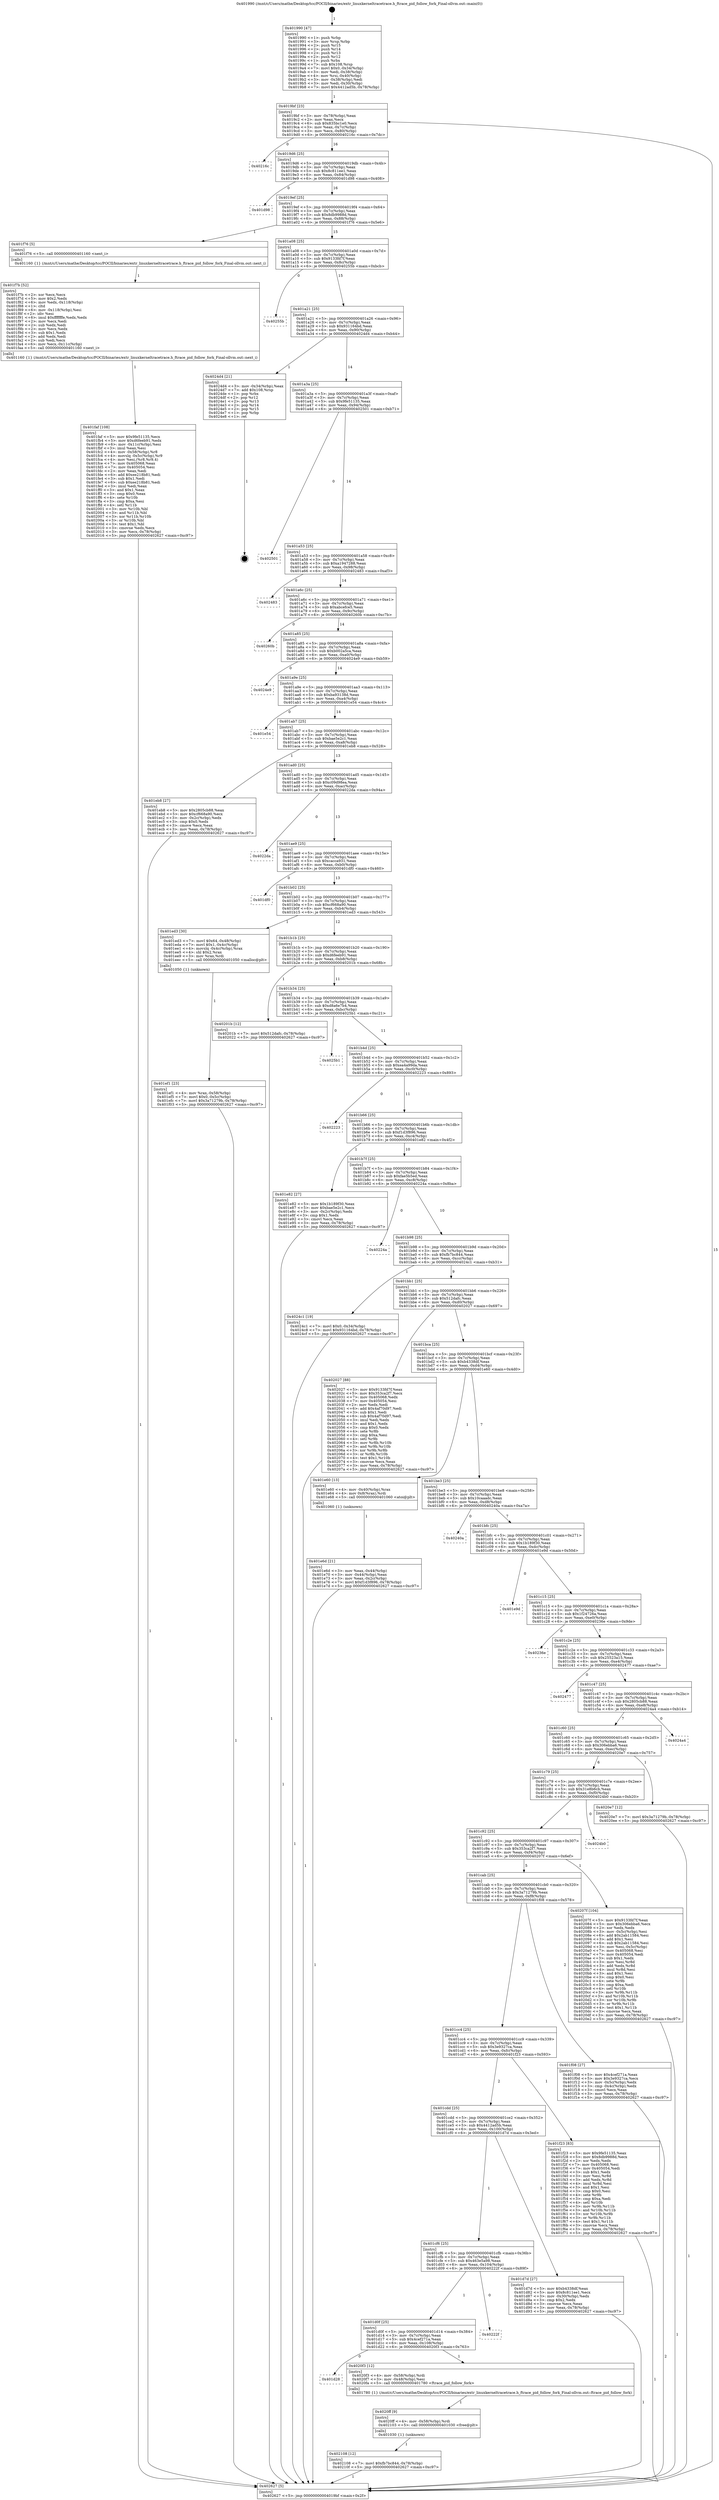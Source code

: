 digraph "0x401990" {
  label = "0x401990 (/mnt/c/Users/mathe/Desktop/tcc/POCII/binaries/extr_linuxkerneltracetrace.h_ftrace_pid_follow_fork_Final-ollvm.out::main(0))"
  labelloc = "t"
  node[shape=record]

  Entry [label="",width=0.3,height=0.3,shape=circle,fillcolor=black,style=filled]
  "0x4019bf" [label="{
     0x4019bf [23]\l
     | [instrs]\l
     &nbsp;&nbsp;0x4019bf \<+3\>: mov -0x78(%rbp),%eax\l
     &nbsp;&nbsp;0x4019c2 \<+2\>: mov %eax,%ecx\l
     &nbsp;&nbsp;0x4019c4 \<+6\>: sub $0x835bc1e0,%ecx\l
     &nbsp;&nbsp;0x4019ca \<+3\>: mov %eax,-0x7c(%rbp)\l
     &nbsp;&nbsp;0x4019cd \<+3\>: mov %ecx,-0x80(%rbp)\l
     &nbsp;&nbsp;0x4019d0 \<+6\>: je 000000000040216c \<main+0x7dc\>\l
  }"]
  "0x40216c" [label="{
     0x40216c\l
  }", style=dashed]
  "0x4019d6" [label="{
     0x4019d6 [25]\l
     | [instrs]\l
     &nbsp;&nbsp;0x4019d6 \<+5\>: jmp 00000000004019db \<main+0x4b\>\l
     &nbsp;&nbsp;0x4019db \<+3\>: mov -0x7c(%rbp),%eax\l
     &nbsp;&nbsp;0x4019de \<+5\>: sub $0x8c811ee1,%eax\l
     &nbsp;&nbsp;0x4019e3 \<+6\>: mov %eax,-0x84(%rbp)\l
     &nbsp;&nbsp;0x4019e9 \<+6\>: je 0000000000401d98 \<main+0x408\>\l
  }"]
  Exit [label="",width=0.3,height=0.3,shape=circle,fillcolor=black,style=filled,peripheries=2]
  "0x401d98" [label="{
     0x401d98\l
  }", style=dashed]
  "0x4019ef" [label="{
     0x4019ef [25]\l
     | [instrs]\l
     &nbsp;&nbsp;0x4019ef \<+5\>: jmp 00000000004019f4 \<main+0x64\>\l
     &nbsp;&nbsp;0x4019f4 \<+3\>: mov -0x7c(%rbp),%eax\l
     &nbsp;&nbsp;0x4019f7 \<+5\>: sub $0x8db9988d,%eax\l
     &nbsp;&nbsp;0x4019fc \<+6\>: mov %eax,-0x88(%rbp)\l
     &nbsp;&nbsp;0x401a02 \<+6\>: je 0000000000401f76 \<main+0x5e6\>\l
  }"]
  "0x402108" [label="{
     0x402108 [12]\l
     | [instrs]\l
     &nbsp;&nbsp;0x402108 \<+7\>: movl $0xfb7bc844,-0x78(%rbp)\l
     &nbsp;&nbsp;0x40210f \<+5\>: jmp 0000000000402627 \<main+0xc97\>\l
  }"]
  "0x401f76" [label="{
     0x401f76 [5]\l
     | [instrs]\l
     &nbsp;&nbsp;0x401f76 \<+5\>: call 0000000000401160 \<next_i\>\l
     | [calls]\l
     &nbsp;&nbsp;0x401160 \{1\} (/mnt/c/Users/mathe/Desktop/tcc/POCII/binaries/extr_linuxkerneltracetrace.h_ftrace_pid_follow_fork_Final-ollvm.out::next_i)\l
  }"]
  "0x401a08" [label="{
     0x401a08 [25]\l
     | [instrs]\l
     &nbsp;&nbsp;0x401a08 \<+5\>: jmp 0000000000401a0d \<main+0x7d\>\l
     &nbsp;&nbsp;0x401a0d \<+3\>: mov -0x7c(%rbp),%eax\l
     &nbsp;&nbsp;0x401a10 \<+5\>: sub $0x9133fd7f,%eax\l
     &nbsp;&nbsp;0x401a15 \<+6\>: mov %eax,-0x8c(%rbp)\l
     &nbsp;&nbsp;0x401a1b \<+6\>: je 000000000040255b \<main+0xbcb\>\l
  }"]
  "0x4020ff" [label="{
     0x4020ff [9]\l
     | [instrs]\l
     &nbsp;&nbsp;0x4020ff \<+4\>: mov -0x58(%rbp),%rdi\l
     &nbsp;&nbsp;0x402103 \<+5\>: call 0000000000401030 \<free@plt\>\l
     | [calls]\l
     &nbsp;&nbsp;0x401030 \{1\} (unknown)\l
  }"]
  "0x40255b" [label="{
     0x40255b\l
  }", style=dashed]
  "0x401a21" [label="{
     0x401a21 [25]\l
     | [instrs]\l
     &nbsp;&nbsp;0x401a21 \<+5\>: jmp 0000000000401a26 \<main+0x96\>\l
     &nbsp;&nbsp;0x401a26 \<+3\>: mov -0x7c(%rbp),%eax\l
     &nbsp;&nbsp;0x401a29 \<+5\>: sub $0x931164bd,%eax\l
     &nbsp;&nbsp;0x401a2e \<+6\>: mov %eax,-0x90(%rbp)\l
     &nbsp;&nbsp;0x401a34 \<+6\>: je 00000000004024d4 \<main+0xb44\>\l
  }"]
  "0x401d28" [label="{
     0x401d28\l
  }", style=dashed]
  "0x4024d4" [label="{
     0x4024d4 [21]\l
     | [instrs]\l
     &nbsp;&nbsp;0x4024d4 \<+3\>: mov -0x34(%rbp),%eax\l
     &nbsp;&nbsp;0x4024d7 \<+7\>: add $0x108,%rsp\l
     &nbsp;&nbsp;0x4024de \<+1\>: pop %rbx\l
     &nbsp;&nbsp;0x4024df \<+2\>: pop %r12\l
     &nbsp;&nbsp;0x4024e1 \<+2\>: pop %r13\l
     &nbsp;&nbsp;0x4024e3 \<+2\>: pop %r14\l
     &nbsp;&nbsp;0x4024e5 \<+2\>: pop %r15\l
     &nbsp;&nbsp;0x4024e7 \<+1\>: pop %rbp\l
     &nbsp;&nbsp;0x4024e8 \<+1\>: ret\l
  }"]
  "0x401a3a" [label="{
     0x401a3a [25]\l
     | [instrs]\l
     &nbsp;&nbsp;0x401a3a \<+5\>: jmp 0000000000401a3f \<main+0xaf\>\l
     &nbsp;&nbsp;0x401a3f \<+3\>: mov -0x7c(%rbp),%eax\l
     &nbsp;&nbsp;0x401a42 \<+5\>: sub $0x9fe51135,%eax\l
     &nbsp;&nbsp;0x401a47 \<+6\>: mov %eax,-0x94(%rbp)\l
     &nbsp;&nbsp;0x401a4d \<+6\>: je 0000000000402501 \<main+0xb71\>\l
  }"]
  "0x4020f3" [label="{
     0x4020f3 [12]\l
     | [instrs]\l
     &nbsp;&nbsp;0x4020f3 \<+4\>: mov -0x58(%rbp),%rdi\l
     &nbsp;&nbsp;0x4020f7 \<+3\>: mov -0x48(%rbp),%esi\l
     &nbsp;&nbsp;0x4020fa \<+5\>: call 0000000000401780 \<ftrace_pid_follow_fork\>\l
     | [calls]\l
     &nbsp;&nbsp;0x401780 \{1\} (/mnt/c/Users/mathe/Desktop/tcc/POCII/binaries/extr_linuxkerneltracetrace.h_ftrace_pid_follow_fork_Final-ollvm.out::ftrace_pid_follow_fork)\l
  }"]
  "0x402501" [label="{
     0x402501\l
  }", style=dashed]
  "0x401a53" [label="{
     0x401a53 [25]\l
     | [instrs]\l
     &nbsp;&nbsp;0x401a53 \<+5\>: jmp 0000000000401a58 \<main+0xc8\>\l
     &nbsp;&nbsp;0x401a58 \<+3\>: mov -0x7c(%rbp),%eax\l
     &nbsp;&nbsp;0x401a5b \<+5\>: sub $0xa1947288,%eax\l
     &nbsp;&nbsp;0x401a60 \<+6\>: mov %eax,-0x98(%rbp)\l
     &nbsp;&nbsp;0x401a66 \<+6\>: je 0000000000402483 \<main+0xaf3\>\l
  }"]
  "0x401d0f" [label="{
     0x401d0f [25]\l
     | [instrs]\l
     &nbsp;&nbsp;0x401d0f \<+5\>: jmp 0000000000401d14 \<main+0x384\>\l
     &nbsp;&nbsp;0x401d14 \<+3\>: mov -0x7c(%rbp),%eax\l
     &nbsp;&nbsp;0x401d17 \<+5\>: sub $0x4cef271a,%eax\l
     &nbsp;&nbsp;0x401d1c \<+6\>: mov %eax,-0x108(%rbp)\l
     &nbsp;&nbsp;0x401d22 \<+6\>: je 00000000004020f3 \<main+0x763\>\l
  }"]
  "0x402483" [label="{
     0x402483\l
  }", style=dashed]
  "0x401a6c" [label="{
     0x401a6c [25]\l
     | [instrs]\l
     &nbsp;&nbsp;0x401a6c \<+5\>: jmp 0000000000401a71 \<main+0xe1\>\l
     &nbsp;&nbsp;0x401a71 \<+3\>: mov -0x7c(%rbp),%eax\l
     &nbsp;&nbsp;0x401a74 \<+5\>: sub $0xabcefce5,%eax\l
     &nbsp;&nbsp;0x401a79 \<+6\>: mov %eax,-0x9c(%rbp)\l
     &nbsp;&nbsp;0x401a7f \<+6\>: je 000000000040260b \<main+0xc7b\>\l
  }"]
  "0x40222f" [label="{
     0x40222f\l
  }", style=dashed]
  "0x40260b" [label="{
     0x40260b\l
  }", style=dashed]
  "0x401a85" [label="{
     0x401a85 [25]\l
     | [instrs]\l
     &nbsp;&nbsp;0x401a85 \<+5\>: jmp 0000000000401a8a \<main+0xfa\>\l
     &nbsp;&nbsp;0x401a8a \<+3\>: mov -0x7c(%rbp),%eax\l
     &nbsp;&nbsp;0x401a8d \<+5\>: sub $0xb002a5ca,%eax\l
     &nbsp;&nbsp;0x401a92 \<+6\>: mov %eax,-0xa0(%rbp)\l
     &nbsp;&nbsp;0x401a98 \<+6\>: je 00000000004024e9 \<main+0xb59\>\l
  }"]
  "0x401faf" [label="{
     0x401faf [108]\l
     | [instrs]\l
     &nbsp;&nbsp;0x401faf \<+5\>: mov $0x9fe51135,%ecx\l
     &nbsp;&nbsp;0x401fb4 \<+5\>: mov $0xd6feeb91,%edx\l
     &nbsp;&nbsp;0x401fb9 \<+6\>: mov -0x11c(%rbp),%esi\l
     &nbsp;&nbsp;0x401fbf \<+3\>: imul %eax,%esi\l
     &nbsp;&nbsp;0x401fc2 \<+4\>: mov -0x58(%rbp),%r8\l
     &nbsp;&nbsp;0x401fc6 \<+4\>: movslq -0x5c(%rbp),%r9\l
     &nbsp;&nbsp;0x401fca \<+4\>: mov %esi,(%r8,%r9,4)\l
     &nbsp;&nbsp;0x401fce \<+7\>: mov 0x405068,%eax\l
     &nbsp;&nbsp;0x401fd5 \<+7\>: mov 0x405054,%esi\l
     &nbsp;&nbsp;0x401fdc \<+2\>: mov %eax,%edi\l
     &nbsp;&nbsp;0x401fde \<+6\>: add $0xee218b81,%edi\l
     &nbsp;&nbsp;0x401fe4 \<+3\>: sub $0x1,%edi\l
     &nbsp;&nbsp;0x401fe7 \<+6\>: sub $0xee218b81,%edi\l
     &nbsp;&nbsp;0x401fed \<+3\>: imul %edi,%eax\l
     &nbsp;&nbsp;0x401ff0 \<+3\>: and $0x1,%eax\l
     &nbsp;&nbsp;0x401ff3 \<+3\>: cmp $0x0,%eax\l
     &nbsp;&nbsp;0x401ff6 \<+4\>: sete %r10b\l
     &nbsp;&nbsp;0x401ffa \<+3\>: cmp $0xa,%esi\l
     &nbsp;&nbsp;0x401ffd \<+4\>: setl %r11b\l
     &nbsp;&nbsp;0x402001 \<+3\>: mov %r10b,%bl\l
     &nbsp;&nbsp;0x402004 \<+3\>: and %r11b,%bl\l
     &nbsp;&nbsp;0x402007 \<+3\>: xor %r11b,%r10b\l
     &nbsp;&nbsp;0x40200a \<+3\>: or %r10b,%bl\l
     &nbsp;&nbsp;0x40200d \<+3\>: test $0x1,%bl\l
     &nbsp;&nbsp;0x402010 \<+3\>: cmovne %edx,%ecx\l
     &nbsp;&nbsp;0x402013 \<+3\>: mov %ecx,-0x78(%rbp)\l
     &nbsp;&nbsp;0x402016 \<+5\>: jmp 0000000000402627 \<main+0xc97\>\l
  }"]
  "0x4024e9" [label="{
     0x4024e9\l
  }", style=dashed]
  "0x401a9e" [label="{
     0x401a9e [25]\l
     | [instrs]\l
     &nbsp;&nbsp;0x401a9e \<+5\>: jmp 0000000000401aa3 \<main+0x113\>\l
     &nbsp;&nbsp;0x401aa3 \<+3\>: mov -0x7c(%rbp),%eax\l
     &nbsp;&nbsp;0x401aa6 \<+5\>: sub $0xba93138d,%eax\l
     &nbsp;&nbsp;0x401aab \<+6\>: mov %eax,-0xa4(%rbp)\l
     &nbsp;&nbsp;0x401ab1 \<+6\>: je 0000000000401e54 \<main+0x4c4\>\l
  }"]
  "0x401f7b" [label="{
     0x401f7b [52]\l
     | [instrs]\l
     &nbsp;&nbsp;0x401f7b \<+2\>: xor %ecx,%ecx\l
     &nbsp;&nbsp;0x401f7d \<+5\>: mov $0x2,%edx\l
     &nbsp;&nbsp;0x401f82 \<+6\>: mov %edx,-0x118(%rbp)\l
     &nbsp;&nbsp;0x401f88 \<+1\>: cltd\l
     &nbsp;&nbsp;0x401f89 \<+6\>: mov -0x118(%rbp),%esi\l
     &nbsp;&nbsp;0x401f8f \<+2\>: idiv %esi\l
     &nbsp;&nbsp;0x401f91 \<+6\>: imul $0xfffffffe,%edx,%edx\l
     &nbsp;&nbsp;0x401f97 \<+2\>: mov %ecx,%edi\l
     &nbsp;&nbsp;0x401f99 \<+2\>: sub %edx,%edi\l
     &nbsp;&nbsp;0x401f9b \<+2\>: mov %ecx,%edx\l
     &nbsp;&nbsp;0x401f9d \<+3\>: sub $0x1,%edx\l
     &nbsp;&nbsp;0x401fa0 \<+2\>: add %edx,%edi\l
     &nbsp;&nbsp;0x401fa2 \<+2\>: sub %edi,%ecx\l
     &nbsp;&nbsp;0x401fa4 \<+6\>: mov %ecx,-0x11c(%rbp)\l
     &nbsp;&nbsp;0x401faa \<+5\>: call 0000000000401160 \<next_i\>\l
     | [calls]\l
     &nbsp;&nbsp;0x401160 \{1\} (/mnt/c/Users/mathe/Desktop/tcc/POCII/binaries/extr_linuxkerneltracetrace.h_ftrace_pid_follow_fork_Final-ollvm.out::next_i)\l
  }"]
  "0x401e54" [label="{
     0x401e54\l
  }", style=dashed]
  "0x401ab7" [label="{
     0x401ab7 [25]\l
     | [instrs]\l
     &nbsp;&nbsp;0x401ab7 \<+5\>: jmp 0000000000401abc \<main+0x12c\>\l
     &nbsp;&nbsp;0x401abc \<+3\>: mov -0x7c(%rbp),%eax\l
     &nbsp;&nbsp;0x401abf \<+5\>: sub $0xbae5e2c1,%eax\l
     &nbsp;&nbsp;0x401ac4 \<+6\>: mov %eax,-0xa8(%rbp)\l
     &nbsp;&nbsp;0x401aca \<+6\>: je 0000000000401eb8 \<main+0x528\>\l
  }"]
  "0x401ef1" [label="{
     0x401ef1 [23]\l
     | [instrs]\l
     &nbsp;&nbsp;0x401ef1 \<+4\>: mov %rax,-0x58(%rbp)\l
     &nbsp;&nbsp;0x401ef5 \<+7\>: movl $0x0,-0x5c(%rbp)\l
     &nbsp;&nbsp;0x401efc \<+7\>: movl $0x3a71279b,-0x78(%rbp)\l
     &nbsp;&nbsp;0x401f03 \<+5\>: jmp 0000000000402627 \<main+0xc97\>\l
  }"]
  "0x401eb8" [label="{
     0x401eb8 [27]\l
     | [instrs]\l
     &nbsp;&nbsp;0x401eb8 \<+5\>: mov $0x2805cb88,%eax\l
     &nbsp;&nbsp;0x401ebd \<+5\>: mov $0xcf668a90,%ecx\l
     &nbsp;&nbsp;0x401ec2 \<+3\>: mov -0x2c(%rbp),%edx\l
     &nbsp;&nbsp;0x401ec5 \<+3\>: cmp $0x0,%edx\l
     &nbsp;&nbsp;0x401ec8 \<+3\>: cmove %ecx,%eax\l
     &nbsp;&nbsp;0x401ecb \<+3\>: mov %eax,-0x78(%rbp)\l
     &nbsp;&nbsp;0x401ece \<+5\>: jmp 0000000000402627 \<main+0xc97\>\l
  }"]
  "0x401ad0" [label="{
     0x401ad0 [25]\l
     | [instrs]\l
     &nbsp;&nbsp;0x401ad0 \<+5\>: jmp 0000000000401ad5 \<main+0x145\>\l
     &nbsp;&nbsp;0x401ad5 \<+3\>: mov -0x7c(%rbp),%eax\l
     &nbsp;&nbsp;0x401ad8 \<+5\>: sub $0xc09d98ea,%eax\l
     &nbsp;&nbsp;0x401add \<+6\>: mov %eax,-0xac(%rbp)\l
     &nbsp;&nbsp;0x401ae3 \<+6\>: je 00000000004022da \<main+0x94a\>\l
  }"]
  "0x401e6d" [label="{
     0x401e6d [21]\l
     | [instrs]\l
     &nbsp;&nbsp;0x401e6d \<+3\>: mov %eax,-0x44(%rbp)\l
     &nbsp;&nbsp;0x401e70 \<+3\>: mov -0x44(%rbp),%eax\l
     &nbsp;&nbsp;0x401e73 \<+3\>: mov %eax,-0x2c(%rbp)\l
     &nbsp;&nbsp;0x401e76 \<+7\>: movl $0xf1d3f896,-0x78(%rbp)\l
     &nbsp;&nbsp;0x401e7d \<+5\>: jmp 0000000000402627 \<main+0xc97\>\l
  }"]
  "0x4022da" [label="{
     0x4022da\l
  }", style=dashed]
  "0x401ae9" [label="{
     0x401ae9 [25]\l
     | [instrs]\l
     &nbsp;&nbsp;0x401ae9 \<+5\>: jmp 0000000000401aee \<main+0x15e\>\l
     &nbsp;&nbsp;0x401aee \<+3\>: mov -0x7c(%rbp),%eax\l
     &nbsp;&nbsp;0x401af1 \<+5\>: sub $0xcacca931,%eax\l
     &nbsp;&nbsp;0x401af6 \<+6\>: mov %eax,-0xb0(%rbp)\l
     &nbsp;&nbsp;0x401afc \<+6\>: je 0000000000401df0 \<main+0x460\>\l
  }"]
  "0x401990" [label="{
     0x401990 [47]\l
     | [instrs]\l
     &nbsp;&nbsp;0x401990 \<+1\>: push %rbp\l
     &nbsp;&nbsp;0x401991 \<+3\>: mov %rsp,%rbp\l
     &nbsp;&nbsp;0x401994 \<+2\>: push %r15\l
     &nbsp;&nbsp;0x401996 \<+2\>: push %r14\l
     &nbsp;&nbsp;0x401998 \<+2\>: push %r13\l
     &nbsp;&nbsp;0x40199a \<+2\>: push %r12\l
     &nbsp;&nbsp;0x40199c \<+1\>: push %rbx\l
     &nbsp;&nbsp;0x40199d \<+7\>: sub $0x108,%rsp\l
     &nbsp;&nbsp;0x4019a4 \<+7\>: movl $0x0,-0x34(%rbp)\l
     &nbsp;&nbsp;0x4019ab \<+3\>: mov %edi,-0x38(%rbp)\l
     &nbsp;&nbsp;0x4019ae \<+4\>: mov %rsi,-0x40(%rbp)\l
     &nbsp;&nbsp;0x4019b2 \<+3\>: mov -0x38(%rbp),%edi\l
     &nbsp;&nbsp;0x4019b5 \<+3\>: mov %edi,-0x30(%rbp)\l
     &nbsp;&nbsp;0x4019b8 \<+7\>: movl $0x4412ad5b,-0x78(%rbp)\l
  }"]
  "0x401df0" [label="{
     0x401df0\l
  }", style=dashed]
  "0x401b02" [label="{
     0x401b02 [25]\l
     | [instrs]\l
     &nbsp;&nbsp;0x401b02 \<+5\>: jmp 0000000000401b07 \<main+0x177\>\l
     &nbsp;&nbsp;0x401b07 \<+3\>: mov -0x7c(%rbp),%eax\l
     &nbsp;&nbsp;0x401b0a \<+5\>: sub $0xcf668a90,%eax\l
     &nbsp;&nbsp;0x401b0f \<+6\>: mov %eax,-0xb4(%rbp)\l
     &nbsp;&nbsp;0x401b15 \<+6\>: je 0000000000401ed3 \<main+0x543\>\l
  }"]
  "0x402627" [label="{
     0x402627 [5]\l
     | [instrs]\l
     &nbsp;&nbsp;0x402627 \<+5\>: jmp 00000000004019bf \<main+0x2f\>\l
  }"]
  "0x401ed3" [label="{
     0x401ed3 [30]\l
     | [instrs]\l
     &nbsp;&nbsp;0x401ed3 \<+7\>: movl $0x64,-0x48(%rbp)\l
     &nbsp;&nbsp;0x401eda \<+7\>: movl $0x1,-0x4c(%rbp)\l
     &nbsp;&nbsp;0x401ee1 \<+4\>: movslq -0x4c(%rbp),%rax\l
     &nbsp;&nbsp;0x401ee5 \<+4\>: shl $0x2,%rax\l
     &nbsp;&nbsp;0x401ee9 \<+3\>: mov %rax,%rdi\l
     &nbsp;&nbsp;0x401eec \<+5\>: call 0000000000401050 \<malloc@plt\>\l
     | [calls]\l
     &nbsp;&nbsp;0x401050 \{1\} (unknown)\l
  }"]
  "0x401b1b" [label="{
     0x401b1b [25]\l
     | [instrs]\l
     &nbsp;&nbsp;0x401b1b \<+5\>: jmp 0000000000401b20 \<main+0x190\>\l
     &nbsp;&nbsp;0x401b20 \<+3\>: mov -0x7c(%rbp),%eax\l
     &nbsp;&nbsp;0x401b23 \<+5\>: sub $0xd6feeb91,%eax\l
     &nbsp;&nbsp;0x401b28 \<+6\>: mov %eax,-0xb8(%rbp)\l
     &nbsp;&nbsp;0x401b2e \<+6\>: je 000000000040201b \<main+0x68b\>\l
  }"]
  "0x401cf6" [label="{
     0x401cf6 [25]\l
     | [instrs]\l
     &nbsp;&nbsp;0x401cf6 \<+5\>: jmp 0000000000401cfb \<main+0x36b\>\l
     &nbsp;&nbsp;0x401cfb \<+3\>: mov -0x7c(%rbp),%eax\l
     &nbsp;&nbsp;0x401cfe \<+5\>: sub $0x463e5a98,%eax\l
     &nbsp;&nbsp;0x401d03 \<+6\>: mov %eax,-0x104(%rbp)\l
     &nbsp;&nbsp;0x401d09 \<+6\>: je 000000000040222f \<main+0x89f\>\l
  }"]
  "0x40201b" [label="{
     0x40201b [12]\l
     | [instrs]\l
     &nbsp;&nbsp;0x40201b \<+7\>: movl $0x512dafc,-0x78(%rbp)\l
     &nbsp;&nbsp;0x402022 \<+5\>: jmp 0000000000402627 \<main+0xc97\>\l
  }"]
  "0x401b34" [label="{
     0x401b34 [25]\l
     | [instrs]\l
     &nbsp;&nbsp;0x401b34 \<+5\>: jmp 0000000000401b39 \<main+0x1a9\>\l
     &nbsp;&nbsp;0x401b39 \<+3\>: mov -0x7c(%rbp),%eax\l
     &nbsp;&nbsp;0x401b3c \<+5\>: sub $0xd8a6e7b4,%eax\l
     &nbsp;&nbsp;0x401b41 \<+6\>: mov %eax,-0xbc(%rbp)\l
     &nbsp;&nbsp;0x401b47 \<+6\>: je 00000000004025b1 \<main+0xc21\>\l
  }"]
  "0x401d7d" [label="{
     0x401d7d [27]\l
     | [instrs]\l
     &nbsp;&nbsp;0x401d7d \<+5\>: mov $0xb4338df,%eax\l
     &nbsp;&nbsp;0x401d82 \<+5\>: mov $0x8c811ee1,%ecx\l
     &nbsp;&nbsp;0x401d87 \<+3\>: mov -0x30(%rbp),%edx\l
     &nbsp;&nbsp;0x401d8a \<+3\>: cmp $0x2,%edx\l
     &nbsp;&nbsp;0x401d8d \<+3\>: cmovne %ecx,%eax\l
     &nbsp;&nbsp;0x401d90 \<+3\>: mov %eax,-0x78(%rbp)\l
     &nbsp;&nbsp;0x401d93 \<+5\>: jmp 0000000000402627 \<main+0xc97\>\l
  }"]
  "0x4025b1" [label="{
     0x4025b1\l
  }", style=dashed]
  "0x401b4d" [label="{
     0x401b4d [25]\l
     | [instrs]\l
     &nbsp;&nbsp;0x401b4d \<+5\>: jmp 0000000000401b52 \<main+0x1c2\>\l
     &nbsp;&nbsp;0x401b52 \<+3\>: mov -0x7c(%rbp),%eax\l
     &nbsp;&nbsp;0x401b55 \<+5\>: sub $0xea4a99da,%eax\l
     &nbsp;&nbsp;0x401b5a \<+6\>: mov %eax,-0xc0(%rbp)\l
     &nbsp;&nbsp;0x401b60 \<+6\>: je 0000000000402223 \<main+0x893\>\l
  }"]
  "0x401cdd" [label="{
     0x401cdd [25]\l
     | [instrs]\l
     &nbsp;&nbsp;0x401cdd \<+5\>: jmp 0000000000401ce2 \<main+0x352\>\l
     &nbsp;&nbsp;0x401ce2 \<+3\>: mov -0x7c(%rbp),%eax\l
     &nbsp;&nbsp;0x401ce5 \<+5\>: sub $0x4412ad5b,%eax\l
     &nbsp;&nbsp;0x401cea \<+6\>: mov %eax,-0x100(%rbp)\l
     &nbsp;&nbsp;0x401cf0 \<+6\>: je 0000000000401d7d \<main+0x3ed\>\l
  }"]
  "0x402223" [label="{
     0x402223\l
  }", style=dashed]
  "0x401b66" [label="{
     0x401b66 [25]\l
     | [instrs]\l
     &nbsp;&nbsp;0x401b66 \<+5\>: jmp 0000000000401b6b \<main+0x1db\>\l
     &nbsp;&nbsp;0x401b6b \<+3\>: mov -0x7c(%rbp),%eax\l
     &nbsp;&nbsp;0x401b6e \<+5\>: sub $0xf1d3f896,%eax\l
     &nbsp;&nbsp;0x401b73 \<+6\>: mov %eax,-0xc4(%rbp)\l
     &nbsp;&nbsp;0x401b79 \<+6\>: je 0000000000401e82 \<main+0x4f2\>\l
  }"]
  "0x401f23" [label="{
     0x401f23 [83]\l
     | [instrs]\l
     &nbsp;&nbsp;0x401f23 \<+5\>: mov $0x9fe51135,%eax\l
     &nbsp;&nbsp;0x401f28 \<+5\>: mov $0x8db9988d,%ecx\l
     &nbsp;&nbsp;0x401f2d \<+2\>: xor %edx,%edx\l
     &nbsp;&nbsp;0x401f2f \<+7\>: mov 0x405068,%esi\l
     &nbsp;&nbsp;0x401f36 \<+7\>: mov 0x405054,%edi\l
     &nbsp;&nbsp;0x401f3d \<+3\>: sub $0x1,%edx\l
     &nbsp;&nbsp;0x401f40 \<+3\>: mov %esi,%r8d\l
     &nbsp;&nbsp;0x401f43 \<+3\>: add %edx,%r8d\l
     &nbsp;&nbsp;0x401f46 \<+4\>: imul %r8d,%esi\l
     &nbsp;&nbsp;0x401f4a \<+3\>: and $0x1,%esi\l
     &nbsp;&nbsp;0x401f4d \<+3\>: cmp $0x0,%esi\l
     &nbsp;&nbsp;0x401f50 \<+4\>: sete %r9b\l
     &nbsp;&nbsp;0x401f54 \<+3\>: cmp $0xa,%edi\l
     &nbsp;&nbsp;0x401f57 \<+4\>: setl %r10b\l
     &nbsp;&nbsp;0x401f5b \<+3\>: mov %r9b,%r11b\l
     &nbsp;&nbsp;0x401f5e \<+3\>: and %r10b,%r11b\l
     &nbsp;&nbsp;0x401f61 \<+3\>: xor %r10b,%r9b\l
     &nbsp;&nbsp;0x401f64 \<+3\>: or %r9b,%r11b\l
     &nbsp;&nbsp;0x401f67 \<+4\>: test $0x1,%r11b\l
     &nbsp;&nbsp;0x401f6b \<+3\>: cmovne %ecx,%eax\l
     &nbsp;&nbsp;0x401f6e \<+3\>: mov %eax,-0x78(%rbp)\l
     &nbsp;&nbsp;0x401f71 \<+5\>: jmp 0000000000402627 \<main+0xc97\>\l
  }"]
  "0x401e82" [label="{
     0x401e82 [27]\l
     | [instrs]\l
     &nbsp;&nbsp;0x401e82 \<+5\>: mov $0x1b189f30,%eax\l
     &nbsp;&nbsp;0x401e87 \<+5\>: mov $0xbae5e2c1,%ecx\l
     &nbsp;&nbsp;0x401e8c \<+3\>: mov -0x2c(%rbp),%edx\l
     &nbsp;&nbsp;0x401e8f \<+3\>: cmp $0x1,%edx\l
     &nbsp;&nbsp;0x401e92 \<+3\>: cmovl %ecx,%eax\l
     &nbsp;&nbsp;0x401e95 \<+3\>: mov %eax,-0x78(%rbp)\l
     &nbsp;&nbsp;0x401e98 \<+5\>: jmp 0000000000402627 \<main+0xc97\>\l
  }"]
  "0x401b7f" [label="{
     0x401b7f [25]\l
     | [instrs]\l
     &nbsp;&nbsp;0x401b7f \<+5\>: jmp 0000000000401b84 \<main+0x1f4\>\l
     &nbsp;&nbsp;0x401b84 \<+3\>: mov -0x7c(%rbp),%eax\l
     &nbsp;&nbsp;0x401b87 \<+5\>: sub $0xfae5b5ed,%eax\l
     &nbsp;&nbsp;0x401b8c \<+6\>: mov %eax,-0xc8(%rbp)\l
     &nbsp;&nbsp;0x401b92 \<+6\>: je 000000000040224a \<main+0x8ba\>\l
  }"]
  "0x401cc4" [label="{
     0x401cc4 [25]\l
     | [instrs]\l
     &nbsp;&nbsp;0x401cc4 \<+5\>: jmp 0000000000401cc9 \<main+0x339\>\l
     &nbsp;&nbsp;0x401cc9 \<+3\>: mov -0x7c(%rbp),%eax\l
     &nbsp;&nbsp;0x401ccc \<+5\>: sub $0x3e9327ca,%eax\l
     &nbsp;&nbsp;0x401cd1 \<+6\>: mov %eax,-0xfc(%rbp)\l
     &nbsp;&nbsp;0x401cd7 \<+6\>: je 0000000000401f23 \<main+0x593\>\l
  }"]
  "0x40224a" [label="{
     0x40224a\l
  }", style=dashed]
  "0x401b98" [label="{
     0x401b98 [25]\l
     | [instrs]\l
     &nbsp;&nbsp;0x401b98 \<+5\>: jmp 0000000000401b9d \<main+0x20d\>\l
     &nbsp;&nbsp;0x401b9d \<+3\>: mov -0x7c(%rbp),%eax\l
     &nbsp;&nbsp;0x401ba0 \<+5\>: sub $0xfb7bc844,%eax\l
     &nbsp;&nbsp;0x401ba5 \<+6\>: mov %eax,-0xcc(%rbp)\l
     &nbsp;&nbsp;0x401bab \<+6\>: je 00000000004024c1 \<main+0xb31\>\l
  }"]
  "0x401f08" [label="{
     0x401f08 [27]\l
     | [instrs]\l
     &nbsp;&nbsp;0x401f08 \<+5\>: mov $0x4cef271a,%eax\l
     &nbsp;&nbsp;0x401f0d \<+5\>: mov $0x3e9327ca,%ecx\l
     &nbsp;&nbsp;0x401f12 \<+3\>: mov -0x5c(%rbp),%edx\l
     &nbsp;&nbsp;0x401f15 \<+3\>: cmp -0x4c(%rbp),%edx\l
     &nbsp;&nbsp;0x401f18 \<+3\>: cmovl %ecx,%eax\l
     &nbsp;&nbsp;0x401f1b \<+3\>: mov %eax,-0x78(%rbp)\l
     &nbsp;&nbsp;0x401f1e \<+5\>: jmp 0000000000402627 \<main+0xc97\>\l
  }"]
  "0x4024c1" [label="{
     0x4024c1 [19]\l
     | [instrs]\l
     &nbsp;&nbsp;0x4024c1 \<+7\>: movl $0x0,-0x34(%rbp)\l
     &nbsp;&nbsp;0x4024c8 \<+7\>: movl $0x931164bd,-0x78(%rbp)\l
     &nbsp;&nbsp;0x4024cf \<+5\>: jmp 0000000000402627 \<main+0xc97\>\l
  }"]
  "0x401bb1" [label="{
     0x401bb1 [25]\l
     | [instrs]\l
     &nbsp;&nbsp;0x401bb1 \<+5\>: jmp 0000000000401bb6 \<main+0x226\>\l
     &nbsp;&nbsp;0x401bb6 \<+3\>: mov -0x7c(%rbp),%eax\l
     &nbsp;&nbsp;0x401bb9 \<+5\>: sub $0x512dafc,%eax\l
     &nbsp;&nbsp;0x401bbe \<+6\>: mov %eax,-0xd0(%rbp)\l
     &nbsp;&nbsp;0x401bc4 \<+6\>: je 0000000000402027 \<main+0x697\>\l
  }"]
  "0x401cab" [label="{
     0x401cab [25]\l
     | [instrs]\l
     &nbsp;&nbsp;0x401cab \<+5\>: jmp 0000000000401cb0 \<main+0x320\>\l
     &nbsp;&nbsp;0x401cb0 \<+3\>: mov -0x7c(%rbp),%eax\l
     &nbsp;&nbsp;0x401cb3 \<+5\>: sub $0x3a71279b,%eax\l
     &nbsp;&nbsp;0x401cb8 \<+6\>: mov %eax,-0xf8(%rbp)\l
     &nbsp;&nbsp;0x401cbe \<+6\>: je 0000000000401f08 \<main+0x578\>\l
  }"]
  "0x402027" [label="{
     0x402027 [88]\l
     | [instrs]\l
     &nbsp;&nbsp;0x402027 \<+5\>: mov $0x9133fd7f,%eax\l
     &nbsp;&nbsp;0x40202c \<+5\>: mov $0x353ca2f7,%ecx\l
     &nbsp;&nbsp;0x402031 \<+7\>: mov 0x405068,%edx\l
     &nbsp;&nbsp;0x402038 \<+7\>: mov 0x405054,%esi\l
     &nbsp;&nbsp;0x40203f \<+2\>: mov %edx,%edi\l
     &nbsp;&nbsp;0x402041 \<+6\>: add $0x4af70d97,%edi\l
     &nbsp;&nbsp;0x402047 \<+3\>: sub $0x1,%edi\l
     &nbsp;&nbsp;0x40204a \<+6\>: sub $0x4af70d97,%edi\l
     &nbsp;&nbsp;0x402050 \<+3\>: imul %edi,%edx\l
     &nbsp;&nbsp;0x402053 \<+3\>: and $0x1,%edx\l
     &nbsp;&nbsp;0x402056 \<+3\>: cmp $0x0,%edx\l
     &nbsp;&nbsp;0x402059 \<+4\>: sete %r8b\l
     &nbsp;&nbsp;0x40205d \<+3\>: cmp $0xa,%esi\l
     &nbsp;&nbsp;0x402060 \<+4\>: setl %r9b\l
     &nbsp;&nbsp;0x402064 \<+3\>: mov %r8b,%r10b\l
     &nbsp;&nbsp;0x402067 \<+3\>: and %r9b,%r10b\l
     &nbsp;&nbsp;0x40206a \<+3\>: xor %r9b,%r8b\l
     &nbsp;&nbsp;0x40206d \<+3\>: or %r8b,%r10b\l
     &nbsp;&nbsp;0x402070 \<+4\>: test $0x1,%r10b\l
     &nbsp;&nbsp;0x402074 \<+3\>: cmovne %ecx,%eax\l
     &nbsp;&nbsp;0x402077 \<+3\>: mov %eax,-0x78(%rbp)\l
     &nbsp;&nbsp;0x40207a \<+5\>: jmp 0000000000402627 \<main+0xc97\>\l
  }"]
  "0x401bca" [label="{
     0x401bca [25]\l
     | [instrs]\l
     &nbsp;&nbsp;0x401bca \<+5\>: jmp 0000000000401bcf \<main+0x23f\>\l
     &nbsp;&nbsp;0x401bcf \<+3\>: mov -0x7c(%rbp),%eax\l
     &nbsp;&nbsp;0x401bd2 \<+5\>: sub $0xb4338df,%eax\l
     &nbsp;&nbsp;0x401bd7 \<+6\>: mov %eax,-0xd4(%rbp)\l
     &nbsp;&nbsp;0x401bdd \<+6\>: je 0000000000401e60 \<main+0x4d0\>\l
  }"]
  "0x40207f" [label="{
     0x40207f [104]\l
     | [instrs]\l
     &nbsp;&nbsp;0x40207f \<+5\>: mov $0x9133fd7f,%eax\l
     &nbsp;&nbsp;0x402084 \<+5\>: mov $0x306ebba6,%ecx\l
     &nbsp;&nbsp;0x402089 \<+2\>: xor %edx,%edx\l
     &nbsp;&nbsp;0x40208b \<+3\>: mov -0x5c(%rbp),%esi\l
     &nbsp;&nbsp;0x40208e \<+6\>: add $0x2ab11584,%esi\l
     &nbsp;&nbsp;0x402094 \<+3\>: add $0x1,%esi\l
     &nbsp;&nbsp;0x402097 \<+6\>: sub $0x2ab11584,%esi\l
     &nbsp;&nbsp;0x40209d \<+3\>: mov %esi,-0x5c(%rbp)\l
     &nbsp;&nbsp;0x4020a0 \<+7\>: mov 0x405068,%esi\l
     &nbsp;&nbsp;0x4020a7 \<+7\>: mov 0x405054,%edi\l
     &nbsp;&nbsp;0x4020ae \<+3\>: sub $0x1,%edx\l
     &nbsp;&nbsp;0x4020b1 \<+3\>: mov %esi,%r8d\l
     &nbsp;&nbsp;0x4020b4 \<+3\>: add %edx,%r8d\l
     &nbsp;&nbsp;0x4020b7 \<+4\>: imul %r8d,%esi\l
     &nbsp;&nbsp;0x4020bb \<+3\>: and $0x1,%esi\l
     &nbsp;&nbsp;0x4020be \<+3\>: cmp $0x0,%esi\l
     &nbsp;&nbsp;0x4020c1 \<+4\>: sete %r9b\l
     &nbsp;&nbsp;0x4020c5 \<+3\>: cmp $0xa,%edi\l
     &nbsp;&nbsp;0x4020c8 \<+4\>: setl %r10b\l
     &nbsp;&nbsp;0x4020cc \<+3\>: mov %r9b,%r11b\l
     &nbsp;&nbsp;0x4020cf \<+3\>: and %r10b,%r11b\l
     &nbsp;&nbsp;0x4020d2 \<+3\>: xor %r10b,%r9b\l
     &nbsp;&nbsp;0x4020d5 \<+3\>: or %r9b,%r11b\l
     &nbsp;&nbsp;0x4020d8 \<+4\>: test $0x1,%r11b\l
     &nbsp;&nbsp;0x4020dc \<+3\>: cmovne %ecx,%eax\l
     &nbsp;&nbsp;0x4020df \<+3\>: mov %eax,-0x78(%rbp)\l
     &nbsp;&nbsp;0x4020e2 \<+5\>: jmp 0000000000402627 \<main+0xc97\>\l
  }"]
  "0x401e60" [label="{
     0x401e60 [13]\l
     | [instrs]\l
     &nbsp;&nbsp;0x401e60 \<+4\>: mov -0x40(%rbp),%rax\l
     &nbsp;&nbsp;0x401e64 \<+4\>: mov 0x8(%rax),%rdi\l
     &nbsp;&nbsp;0x401e68 \<+5\>: call 0000000000401060 \<atoi@plt\>\l
     | [calls]\l
     &nbsp;&nbsp;0x401060 \{1\} (unknown)\l
  }"]
  "0x401be3" [label="{
     0x401be3 [25]\l
     | [instrs]\l
     &nbsp;&nbsp;0x401be3 \<+5\>: jmp 0000000000401be8 \<main+0x258\>\l
     &nbsp;&nbsp;0x401be8 \<+3\>: mov -0x7c(%rbp),%eax\l
     &nbsp;&nbsp;0x401beb \<+5\>: sub $0x10caaadc,%eax\l
     &nbsp;&nbsp;0x401bf0 \<+6\>: mov %eax,-0xd8(%rbp)\l
     &nbsp;&nbsp;0x401bf6 \<+6\>: je 000000000040240a \<main+0xa7a\>\l
  }"]
  "0x401c92" [label="{
     0x401c92 [25]\l
     | [instrs]\l
     &nbsp;&nbsp;0x401c92 \<+5\>: jmp 0000000000401c97 \<main+0x307\>\l
     &nbsp;&nbsp;0x401c97 \<+3\>: mov -0x7c(%rbp),%eax\l
     &nbsp;&nbsp;0x401c9a \<+5\>: sub $0x353ca2f7,%eax\l
     &nbsp;&nbsp;0x401c9f \<+6\>: mov %eax,-0xf4(%rbp)\l
     &nbsp;&nbsp;0x401ca5 \<+6\>: je 000000000040207f \<main+0x6ef\>\l
  }"]
  "0x40240a" [label="{
     0x40240a\l
  }", style=dashed]
  "0x401bfc" [label="{
     0x401bfc [25]\l
     | [instrs]\l
     &nbsp;&nbsp;0x401bfc \<+5\>: jmp 0000000000401c01 \<main+0x271\>\l
     &nbsp;&nbsp;0x401c01 \<+3\>: mov -0x7c(%rbp),%eax\l
     &nbsp;&nbsp;0x401c04 \<+5\>: sub $0x1b189f30,%eax\l
     &nbsp;&nbsp;0x401c09 \<+6\>: mov %eax,-0xdc(%rbp)\l
     &nbsp;&nbsp;0x401c0f \<+6\>: je 0000000000401e9d \<main+0x50d\>\l
  }"]
  "0x4024b0" [label="{
     0x4024b0\l
  }", style=dashed]
  "0x401e9d" [label="{
     0x401e9d\l
  }", style=dashed]
  "0x401c15" [label="{
     0x401c15 [25]\l
     | [instrs]\l
     &nbsp;&nbsp;0x401c15 \<+5\>: jmp 0000000000401c1a \<main+0x28a\>\l
     &nbsp;&nbsp;0x401c1a \<+3\>: mov -0x7c(%rbp),%eax\l
     &nbsp;&nbsp;0x401c1d \<+5\>: sub $0x1f24726a,%eax\l
     &nbsp;&nbsp;0x401c22 \<+6\>: mov %eax,-0xe0(%rbp)\l
     &nbsp;&nbsp;0x401c28 \<+6\>: je 000000000040236e \<main+0x9de\>\l
  }"]
  "0x401c79" [label="{
     0x401c79 [25]\l
     | [instrs]\l
     &nbsp;&nbsp;0x401c79 \<+5\>: jmp 0000000000401c7e \<main+0x2ee\>\l
     &nbsp;&nbsp;0x401c7e \<+3\>: mov -0x7c(%rbp),%eax\l
     &nbsp;&nbsp;0x401c81 \<+5\>: sub $0x31e8b6cb,%eax\l
     &nbsp;&nbsp;0x401c86 \<+6\>: mov %eax,-0xf0(%rbp)\l
     &nbsp;&nbsp;0x401c8c \<+6\>: je 00000000004024b0 \<main+0xb20\>\l
  }"]
  "0x40236e" [label="{
     0x40236e\l
  }", style=dashed]
  "0x401c2e" [label="{
     0x401c2e [25]\l
     | [instrs]\l
     &nbsp;&nbsp;0x401c2e \<+5\>: jmp 0000000000401c33 \<main+0x2a3\>\l
     &nbsp;&nbsp;0x401c33 \<+3\>: mov -0x7c(%rbp),%eax\l
     &nbsp;&nbsp;0x401c36 \<+5\>: sub $0x25523a15,%eax\l
     &nbsp;&nbsp;0x401c3b \<+6\>: mov %eax,-0xe4(%rbp)\l
     &nbsp;&nbsp;0x401c41 \<+6\>: je 0000000000402477 \<main+0xae7\>\l
  }"]
  "0x4020e7" [label="{
     0x4020e7 [12]\l
     | [instrs]\l
     &nbsp;&nbsp;0x4020e7 \<+7\>: movl $0x3a71279b,-0x78(%rbp)\l
     &nbsp;&nbsp;0x4020ee \<+5\>: jmp 0000000000402627 \<main+0xc97\>\l
  }"]
  "0x402477" [label="{
     0x402477\l
  }", style=dashed]
  "0x401c47" [label="{
     0x401c47 [25]\l
     | [instrs]\l
     &nbsp;&nbsp;0x401c47 \<+5\>: jmp 0000000000401c4c \<main+0x2bc\>\l
     &nbsp;&nbsp;0x401c4c \<+3\>: mov -0x7c(%rbp),%eax\l
     &nbsp;&nbsp;0x401c4f \<+5\>: sub $0x2805cb88,%eax\l
     &nbsp;&nbsp;0x401c54 \<+6\>: mov %eax,-0xe8(%rbp)\l
     &nbsp;&nbsp;0x401c5a \<+6\>: je 00000000004024a4 \<main+0xb14\>\l
  }"]
  "0x401c60" [label="{
     0x401c60 [25]\l
     | [instrs]\l
     &nbsp;&nbsp;0x401c60 \<+5\>: jmp 0000000000401c65 \<main+0x2d5\>\l
     &nbsp;&nbsp;0x401c65 \<+3\>: mov -0x7c(%rbp),%eax\l
     &nbsp;&nbsp;0x401c68 \<+5\>: sub $0x306ebba6,%eax\l
     &nbsp;&nbsp;0x401c6d \<+6\>: mov %eax,-0xec(%rbp)\l
     &nbsp;&nbsp;0x401c73 \<+6\>: je 00000000004020e7 \<main+0x757\>\l
  }"]
  "0x4024a4" [label="{
     0x4024a4\l
  }", style=dashed]
  Entry -> "0x401990" [label=" 1"]
  "0x4019bf" -> "0x40216c" [label=" 0"]
  "0x4019bf" -> "0x4019d6" [label=" 16"]
  "0x4024d4" -> Exit [label=" 1"]
  "0x4019d6" -> "0x401d98" [label=" 0"]
  "0x4019d6" -> "0x4019ef" [label=" 16"]
  "0x4024c1" -> "0x402627" [label=" 1"]
  "0x4019ef" -> "0x401f76" [label=" 1"]
  "0x4019ef" -> "0x401a08" [label=" 15"]
  "0x402108" -> "0x402627" [label=" 1"]
  "0x401a08" -> "0x40255b" [label=" 0"]
  "0x401a08" -> "0x401a21" [label=" 15"]
  "0x4020ff" -> "0x402108" [label=" 1"]
  "0x401a21" -> "0x4024d4" [label=" 1"]
  "0x401a21" -> "0x401a3a" [label=" 14"]
  "0x4020f3" -> "0x4020ff" [label=" 1"]
  "0x401a3a" -> "0x402501" [label=" 0"]
  "0x401a3a" -> "0x401a53" [label=" 14"]
  "0x401d0f" -> "0x401d28" [label=" 0"]
  "0x401a53" -> "0x402483" [label=" 0"]
  "0x401a53" -> "0x401a6c" [label=" 14"]
  "0x401d0f" -> "0x4020f3" [label=" 1"]
  "0x401a6c" -> "0x40260b" [label=" 0"]
  "0x401a6c" -> "0x401a85" [label=" 14"]
  "0x401cf6" -> "0x401d0f" [label=" 1"]
  "0x401a85" -> "0x4024e9" [label=" 0"]
  "0x401a85" -> "0x401a9e" [label=" 14"]
  "0x401cf6" -> "0x40222f" [label=" 0"]
  "0x401a9e" -> "0x401e54" [label=" 0"]
  "0x401a9e" -> "0x401ab7" [label=" 14"]
  "0x4020e7" -> "0x402627" [label=" 1"]
  "0x401ab7" -> "0x401eb8" [label=" 1"]
  "0x401ab7" -> "0x401ad0" [label=" 13"]
  "0x40207f" -> "0x402627" [label=" 1"]
  "0x401ad0" -> "0x4022da" [label=" 0"]
  "0x401ad0" -> "0x401ae9" [label=" 13"]
  "0x402027" -> "0x402627" [label=" 1"]
  "0x401ae9" -> "0x401df0" [label=" 0"]
  "0x401ae9" -> "0x401b02" [label=" 13"]
  "0x40201b" -> "0x402627" [label=" 1"]
  "0x401b02" -> "0x401ed3" [label=" 1"]
  "0x401b02" -> "0x401b1b" [label=" 12"]
  "0x401faf" -> "0x402627" [label=" 1"]
  "0x401b1b" -> "0x40201b" [label=" 1"]
  "0x401b1b" -> "0x401b34" [label=" 11"]
  "0x401f7b" -> "0x401faf" [label=" 1"]
  "0x401b34" -> "0x4025b1" [label=" 0"]
  "0x401b34" -> "0x401b4d" [label=" 11"]
  "0x401f76" -> "0x401f7b" [label=" 1"]
  "0x401b4d" -> "0x402223" [label=" 0"]
  "0x401b4d" -> "0x401b66" [label=" 11"]
  "0x401f08" -> "0x402627" [label=" 2"]
  "0x401b66" -> "0x401e82" [label=" 1"]
  "0x401b66" -> "0x401b7f" [label=" 10"]
  "0x401ef1" -> "0x402627" [label=" 1"]
  "0x401b7f" -> "0x40224a" [label=" 0"]
  "0x401b7f" -> "0x401b98" [label=" 10"]
  "0x401eb8" -> "0x402627" [label=" 1"]
  "0x401b98" -> "0x4024c1" [label=" 1"]
  "0x401b98" -> "0x401bb1" [label=" 9"]
  "0x401e82" -> "0x402627" [label=" 1"]
  "0x401bb1" -> "0x402027" [label=" 1"]
  "0x401bb1" -> "0x401bca" [label=" 8"]
  "0x401e60" -> "0x401e6d" [label=" 1"]
  "0x401bca" -> "0x401e60" [label=" 1"]
  "0x401bca" -> "0x401be3" [label=" 7"]
  "0x402627" -> "0x4019bf" [label=" 15"]
  "0x401be3" -> "0x40240a" [label=" 0"]
  "0x401be3" -> "0x401bfc" [label=" 7"]
  "0x401d7d" -> "0x402627" [label=" 1"]
  "0x401bfc" -> "0x401e9d" [label=" 0"]
  "0x401bfc" -> "0x401c15" [label=" 7"]
  "0x401cdd" -> "0x401cf6" [label=" 1"]
  "0x401c15" -> "0x40236e" [label=" 0"]
  "0x401c15" -> "0x401c2e" [label=" 7"]
  "0x401f23" -> "0x402627" [label=" 1"]
  "0x401c2e" -> "0x402477" [label=" 0"]
  "0x401c2e" -> "0x401c47" [label=" 7"]
  "0x401cc4" -> "0x401cdd" [label=" 2"]
  "0x401c47" -> "0x4024a4" [label=" 0"]
  "0x401c47" -> "0x401c60" [label=" 7"]
  "0x401cc4" -> "0x401f23" [label=" 1"]
  "0x401c60" -> "0x4020e7" [label=" 1"]
  "0x401c60" -> "0x401c79" [label=" 6"]
  "0x401cdd" -> "0x401d7d" [label=" 1"]
  "0x401c79" -> "0x4024b0" [label=" 0"]
  "0x401c79" -> "0x401c92" [label=" 6"]
  "0x401990" -> "0x4019bf" [label=" 1"]
  "0x401c92" -> "0x40207f" [label=" 1"]
  "0x401c92" -> "0x401cab" [label=" 5"]
  "0x401e6d" -> "0x402627" [label=" 1"]
  "0x401cab" -> "0x401f08" [label=" 2"]
  "0x401cab" -> "0x401cc4" [label=" 3"]
  "0x401ed3" -> "0x401ef1" [label=" 1"]
}
